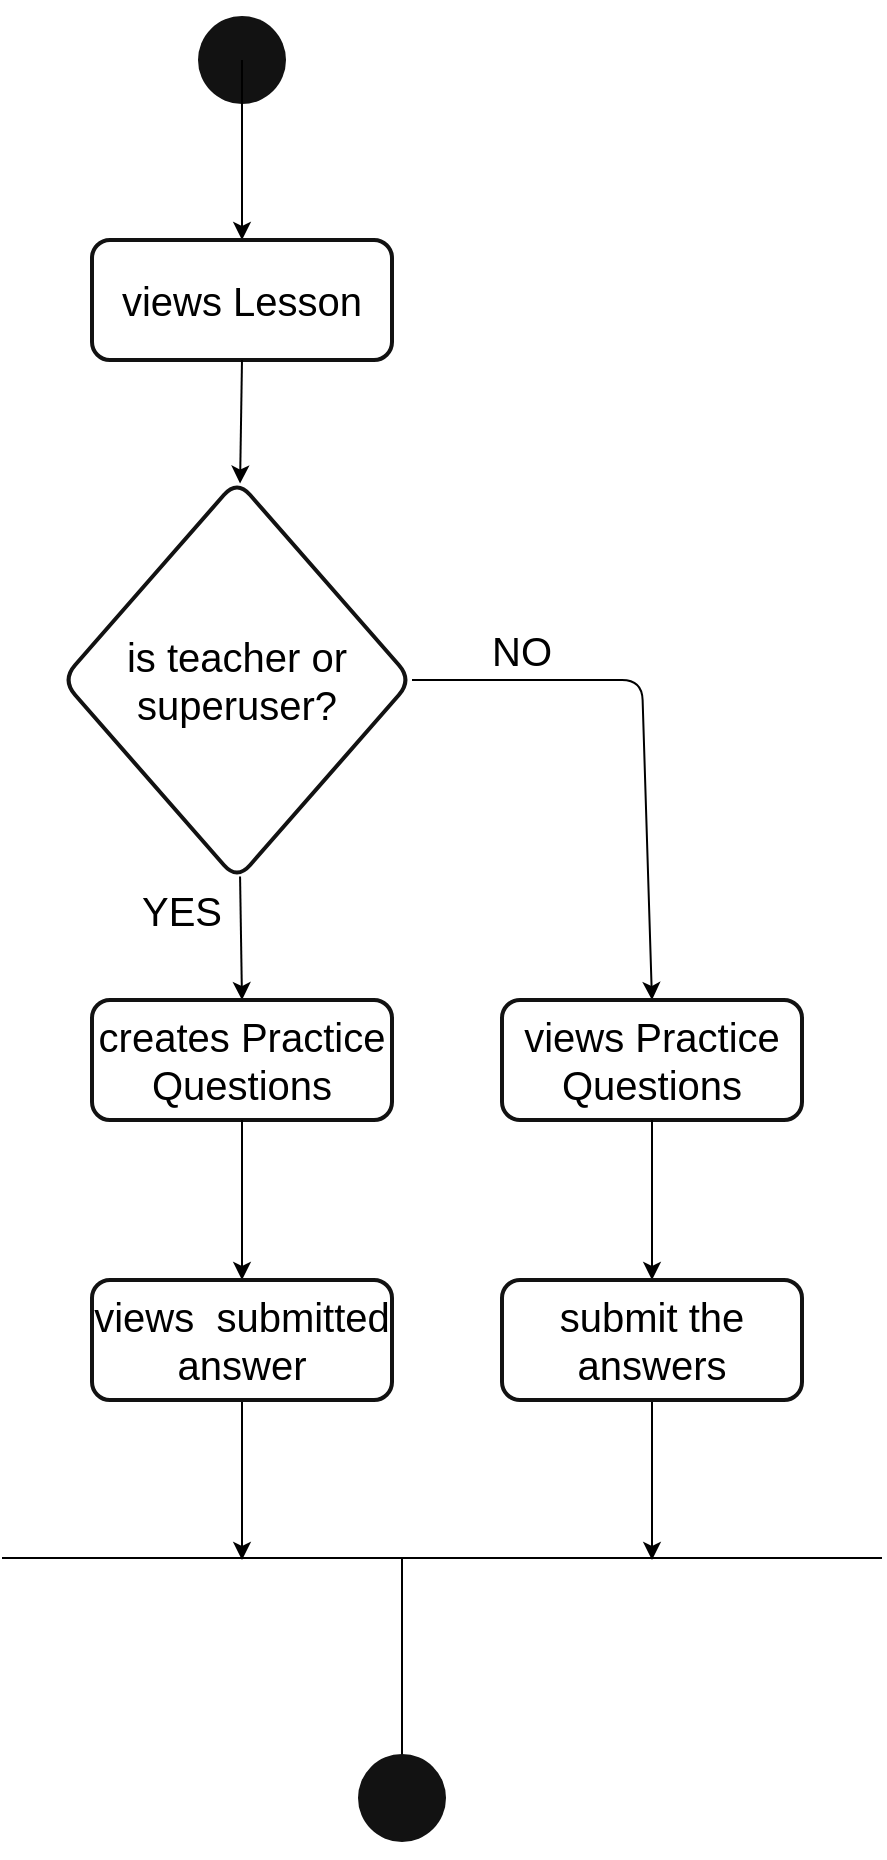 <mxfile>
    <diagram id="55MtdcbTN-pnRmVGpxf6" name="Page-1">
        <mxGraphModel dx="1054" dy="415" grid="1" gridSize="10" guides="1" tooltips="1" connect="1" arrows="1" fold="1" page="1" pageScale="1" pageWidth="850" pageHeight="1100" math="0" shadow="0">
            <root>
                <mxCell id="0"/>
                <mxCell id="1" parent="0"/>
                <mxCell id="2" value="" style="shape=waypoint;sketch=0;fillStyle=solid;size=6;pointerEvents=1;points=[];fillColor=none;resizable=0;rotatable=0;perimeter=centerPerimeter;snapToPoint=1;strokeWidth=20;strokeColor=#121212;" parent="1" vertex="1">
                    <mxGeometry x="220" y="50" width="40" height="40" as="geometry"/>
                </mxCell>
                <mxCell id="3" value="" style="endArrow=classic;html=1;exitX=0.434;exitY=0.621;exitDx=0;exitDy=0;exitPerimeter=0;" parent="1" source="2" edge="1">
                    <mxGeometry width="50" height="50" relative="1" as="geometry">
                        <mxPoint x="250" y="90" as="sourcePoint"/>
                        <mxPoint x="240" y="160" as="targetPoint"/>
                    </mxGeometry>
                </mxCell>
                <mxCell id="4" value="&lt;p style=&quot;font-size: 20px&quot;&gt;views Lesson&lt;/p&gt;" style="rounded=1;whiteSpace=wrap;html=1;strokeColor=#121212;strokeWidth=2;" parent="1" vertex="1">
                    <mxGeometry x="165" y="160" width="150" height="60" as="geometry"/>
                </mxCell>
                <mxCell id="14" value="" style="edgeStyle=none;html=1;fontSize=20;" parent="1" target="13" edge="1">
                    <mxGeometry relative="1" as="geometry">
                        <mxPoint x="240" y="220" as="sourcePoint"/>
                    </mxGeometry>
                </mxCell>
                <mxCell id="16" value="" style="edgeStyle=none;html=1;fontSize=20;" parent="1" source="13" edge="1">
                    <mxGeometry relative="1" as="geometry">
                        <mxPoint x="240" y="540" as="targetPoint"/>
                    </mxGeometry>
                </mxCell>
                <mxCell id="13" value="&lt;span style=&quot;font-size: 20px&quot;&gt;is teacher or superuser?&lt;/span&gt;" style="rhombus;whiteSpace=wrap;html=1;strokeColor=#121212;rounded=1;strokeWidth=2;" parent="1" vertex="1">
                    <mxGeometry x="150" y="280" width="175" height="200" as="geometry"/>
                </mxCell>
                <mxCell id="17" value="&lt;p style=&quot;font-size: 20px&quot;&gt;creates Practice Questions&lt;/p&gt;" style="rounded=1;whiteSpace=wrap;html=1;strokeColor=#121212;strokeWidth=2;" parent="1" vertex="1">
                    <mxGeometry x="165" y="540" width="150" height="60" as="geometry"/>
                </mxCell>
                <mxCell id="20" value="" style="endArrow=classic;html=1;fontSize=20;exitX=1;exitY=0.5;exitDx=0;exitDy=0;entryX=0.5;entryY=0;entryDx=0;entryDy=0;" parent="1" source="13" target="29" edge="1">
                    <mxGeometry width="50" height="50" relative="1" as="geometry">
                        <mxPoint x="490" y="440" as="sourcePoint"/>
                        <mxPoint x="440" y="590" as="targetPoint"/>
                        <Array as="points">
                            <mxPoint x="440" y="380"/>
                        </Array>
                    </mxGeometry>
                </mxCell>
                <mxCell id="21" value="" style="endArrow=classic;html=1;fontSize=20;exitX=0.5;exitY=1;exitDx=0;exitDy=0;" parent="1" source="17" edge="1">
                    <mxGeometry width="50" height="50" relative="1" as="geometry">
                        <mxPoint x="490" y="680" as="sourcePoint"/>
                        <mxPoint x="240" y="680" as="targetPoint"/>
                    </mxGeometry>
                </mxCell>
                <mxCell id="22" value="" style="endArrow=none;html=1;fontSize=20;" parent="1" edge="1">
                    <mxGeometry width="50" height="50" relative="1" as="geometry">
                        <mxPoint x="120" y="819" as="sourcePoint"/>
                        <mxPoint x="560" y="819" as="targetPoint"/>
                    </mxGeometry>
                </mxCell>
                <mxCell id="23" value="" style="endArrow=classic;html=1;fontSize=20;" parent="1" edge="1">
                    <mxGeometry width="50" height="50" relative="1" as="geometry">
                        <mxPoint x="320" y="819" as="sourcePoint"/>
                        <mxPoint x="320" y="939" as="targetPoint"/>
                    </mxGeometry>
                </mxCell>
                <mxCell id="24" value="" style="shape=waypoint;sketch=0;fillStyle=solid;size=6;pointerEvents=1;points=[];fillColor=none;resizable=0;rotatable=0;perimeter=centerPerimeter;snapToPoint=1;strokeWidth=20;strokeColor=#121212;" parent="1" vertex="1">
                    <mxGeometry x="300" y="919" width="40" height="40" as="geometry"/>
                </mxCell>
                <mxCell id="26" value="NO" style="text;html=1;strokeColor=none;fillColor=none;align=center;verticalAlign=middle;whiteSpace=wrap;rounded=0;fontSize=20;" parent="1" vertex="1">
                    <mxGeometry x="350" y="350" width="60" height="30" as="geometry"/>
                </mxCell>
                <mxCell id="27" value="YES" style="text;html=1;strokeColor=none;fillColor=none;align=center;verticalAlign=middle;whiteSpace=wrap;rounded=0;fontSize=20;" parent="1" vertex="1">
                    <mxGeometry x="180" y="480" width="60" height="30" as="geometry"/>
                </mxCell>
                <mxCell id="29" value="&lt;p style=&quot;font-size: 20px&quot;&gt;views Practice Questions&lt;br&gt;&lt;/p&gt;" style="rounded=1;whiteSpace=wrap;html=1;strokeColor=#121212;strokeWidth=2;" parent="1" vertex="1">
                    <mxGeometry x="370" y="540" width="150" height="60" as="geometry"/>
                </mxCell>
                <mxCell id="30" value="" style="endArrow=classic;html=1;fontSize=20;exitX=0.5;exitY=1;exitDx=0;exitDy=0;" parent="1" source="29" edge="1">
                    <mxGeometry width="50" height="50" relative="1" as="geometry">
                        <mxPoint x="370" y="630" as="sourcePoint"/>
                        <mxPoint x="445" y="680" as="targetPoint"/>
                    </mxGeometry>
                </mxCell>
                <mxCell id="34" style="edgeStyle=none;html=1;fontSize=20;" parent="1" source="31" edge="1">
                    <mxGeometry relative="1" as="geometry">
                        <mxPoint x="240" y="820" as="targetPoint"/>
                    </mxGeometry>
                </mxCell>
                <mxCell id="31" value="&lt;p style=&quot;font-size: 20px&quot;&gt;views&amp;nbsp; submitted answer&lt;/p&gt;" style="rounded=1;whiteSpace=wrap;html=1;strokeColor=#121212;strokeWidth=2;" parent="1" vertex="1">
                    <mxGeometry x="165" y="680" width="150" height="60" as="geometry"/>
                </mxCell>
                <mxCell id="33" style="edgeStyle=none;html=1;fontSize=20;" parent="1" source="32" edge="1">
                    <mxGeometry relative="1" as="geometry">
                        <mxPoint x="445" y="820" as="targetPoint"/>
                    </mxGeometry>
                </mxCell>
                <mxCell id="32" value="&lt;p style=&quot;font-size: 20px&quot;&gt;submit the answers&lt;/p&gt;" style="rounded=1;whiteSpace=wrap;html=1;strokeColor=#121212;strokeWidth=2;" parent="1" vertex="1">
                    <mxGeometry x="370" y="680" width="150" height="60" as="geometry"/>
                </mxCell>
            </root>
        </mxGraphModel>
    </diagram>
</mxfile>